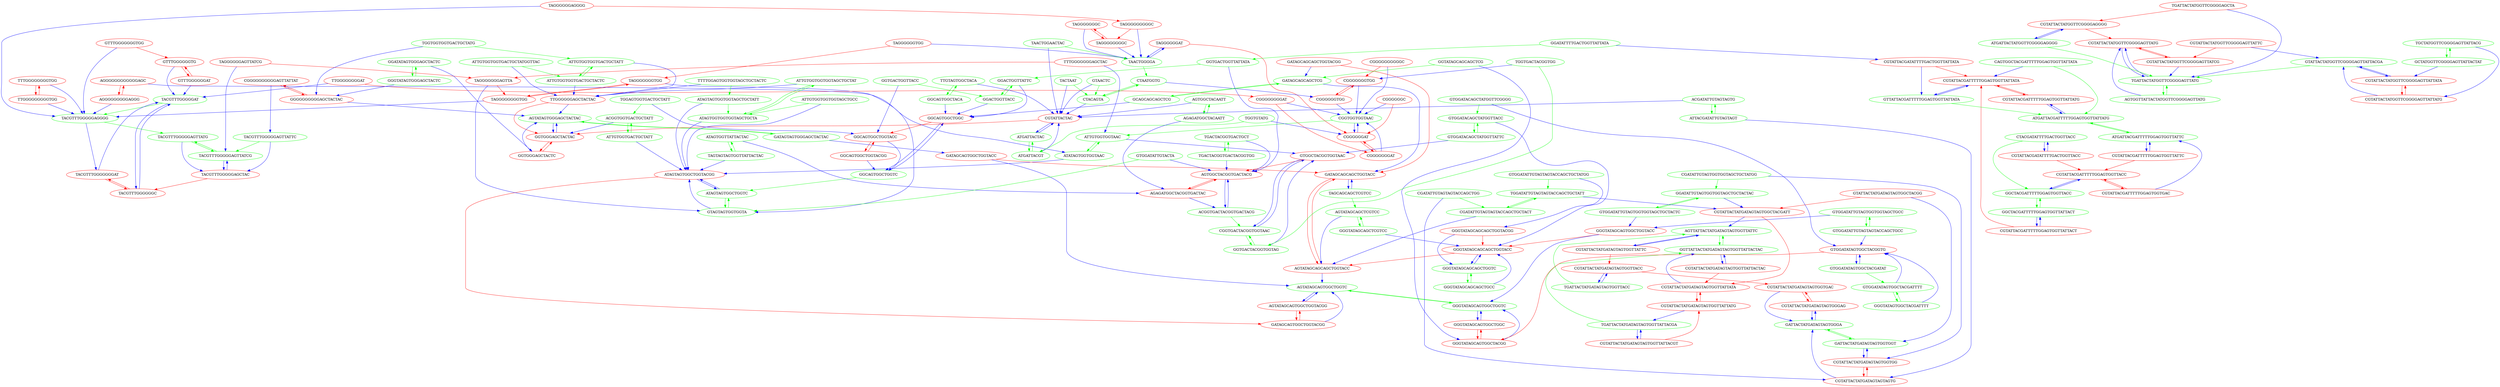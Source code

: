 strict digraph  {
	node [label="\N"];
	GTTTGGGGGGGTGG	 [color=red];
	GTTTGGGGGGTG	 [color=red];
	GTTTGGGGGGGTGG -> GTTTGGGGGGTG	 [color=red,
		len=2];
	TACGTTTGGGGGAGGGG	 [color=green];
	GTTTGGGGGGGTGG -> TACGTTTGGGGGAGGGG	 [color=blue,
		len=5];
	TACGTTTGGGGGAT	 [color=green];
	GTTTGGGGGGTG -> TACGTTTGGGGGAT	 [color=blue,
		len=5];
	GTTTGGGGGGAT	 [color=red];
	GTTTGGGGGGTG -> GTTTGGGGGGAT	 [color=red,
		len=2];
	TACGTTTGGGGGGGAT	 [color=red];
	TACGTTTGGGGGAGGGG -> TACGTTTGGGGGGGAT	 [color=blue,
		len=3];
	TACGTTTGGGGGAGTTATG	 [color=green];
	TACGTTTGGGGGAGGGG -> TACGTTTGGGGGAGTTATG	 [color=green,
		len=4];
	GGGTATAGCAGTGGCTGGTACC	 [color=red];
	GGGTATAGCAGCAGCTGGTACC	 [color=red];
	GGGTATAGCAGTGGCTGGTACC -> GGGTATAGCAGCAGCTGGTACC	 [color=red,
		len=2];
	GGGTATAGCAGTGGCTGGTC	 [color=green];
	GGGTATAGCAGTGGCTGGTACC -> GGGTATAGCAGTGGCTGGTC	 [color=blue,
		len=2];
	GGGTATAGCAGCAGCTGGTC	 [color=green];
	GGGTATAGCAGCAGCTGGTACC -> GGGTATAGCAGCAGCTGGTC	 [color=blue,
		len=2];
	AGTATAGCAGCAGCTGGTACC	 [color=red];
	GGGTATAGCAGCAGCTGGTACC -> AGTATAGCAGCAGCTGGTACC	 [color=red,
		len=2];
	AGTATAGCAGTGGCTGGTC	 [color=green];
	GGGTATAGCAGTGGCTGGTC -> AGTATAGCAGTGGCTGGTC	 [color=green,
		len=2];
	GGGTATAGCAGTGGCTGGC	 [color=red];
	GGGTATAGCAGTGGCTGGTC -> GGGTATAGCAGTGGCTGGC	 [color=blue,
		len=1];
	AGTATAGCAGTGGCTGGTACGG	 [color=red];
	GATAGCAGTGGCTGGTACGG	 [color=red];
	AGTATAGCAGTGGCTGGTACGG -> GATAGCAGTGGCTGGTACGG	 [color=red,
		len=2];
	AGTATAGCAGTGGCTGGTACGG -> AGTATAGCAGTGGCTGGTC	 [color=blue,
		len=3];
	GATAGCAGTGGCTGGTACGG -> AGTATAGCAGTGGCTGGTACGG	 [color=red,
		len=2];
	GATAGCAGTGGCTGGTACGG -> AGTATAGCAGTGGCTGGTC	 [color=blue,
		len=5];
	AGTATAGCAGTGGCTGGTC -> GGGTATAGCAGTGGCTGGTC	 [color=green,
		len=2];
	AGTATAGCAGTGGCTGGTC -> AGTATAGCAGTGGCTGGTACGG	 [color=blue,
		len=3];
	AGTGGCTACGGTGACTACG	 [color=red];
	AGAGATGGCTACGGTGACTAC	 [color=red];
	AGTGGCTACGGTGACTACG -> AGAGATGGCTACGGTGACTAC	 [color=red,
		len=4];
	ACGGTGACTACGGTGACTACG	 [color=green];
	AGTGGCTACGGTGACTACG -> ACGGTGACTACGGTGACTACG	 [color=blue,
		len=3];
	AGAGATGGCTACGGTGACTAC -> AGTGGCTACGGTGACTACG	 [color=red,
		len=4];
	AGAGATGGCTACGGTGACTAC -> ACGGTGACTACGGTGACTACG	 [color=blue,
		len=5];
	ACGGTGACTACGGTGACTACG -> AGTGGCTACGGTGACTACG	 [color=blue,
		len=3];
	CGGTGACTACGGTGGTAAC	 [color=green];
	ACGGTGACTACGGTGACTACG -> CGGTGACTACGGTGGTAAC	 [color=green,
		len=5];
	TGATTACTATGGTTCGGGGAGCTA	 [color=red];
	CGTATTACTATGGTTCGGGGAGGGG	 [color=red];
	TGATTACTATGGTTCGGGGAGCTA -> CGTATTACTATGGTTCGGGGAGGGG	 [color=red,
		len=5];
	TGATTACTATGGTTCGGGGAGTTATG	 [color=green];
	TGATTACTATGGTTCGGGGAGCTA -> TGATTACTATGGTTCGGGGAGTTATG	 [color=blue,
		len=3];
	CGTATTACTATGGTTCGGGGAGTTATG	 [color=red];
	CGTATTACTATGGTTCGGGGAGGGG -> CGTATTACTATGGTTCGGGGAGTTATG	 [color=red,
		len=4];
	ATGATTACTATGGTTCGGGGAGGGG	 [color=green];
	CGTATTACTATGGTTCGGGGAGGGG -> ATGATTACTATGGTTCGGGGAGGGG	 [color=blue,
		len=3];
	TGATTACTATGGTTCGGGGAGTTATG -> CGTATTACTATGGTTCGGGGAGTTATG	 [color=blue,
		len=2];
	AGTGGTTATTACTATGGTTCGGGGAGTTATG	 [color=green];
	TGATTACTATGGTTCGGGGAGTTATG -> AGTGGTTATTACTATGGTTCGGGGAGTTATG	 [color=green,
		len=5];
	CGTATTACTATGGTTCGGGGAGTTATCG	 [color=red];
	CGTATTACTATGGTTCGGGGAGTTATCG -> TGATTACTATGGTTCGGGGAGTTATG	 [color=blue,
		len=3];
	CGTATTACTATGGTTCGGGGAGTTATCG -> CGTATTACTATGGTTCGGGGAGTTATG	 [color=red,
		len=1];
	CGTATTACTATGGTTCGGGGAGTTATG -> TGATTACTATGGTTCGGGGAGTTATG	 [color=blue,
		len=2];
	CGTATTACTATGGTTCGGGGAGTTATG -> CGTATTACTATGGTTCGGGGAGTTATCG	 [color=red,
		len=1];
	CGTATTACGATATTTTGACTGGTTACC	 [color=red];
	CGTATTACGATTTTTGGAGTGGTTACC	 [color=red];
	CGTATTACGATATTTTGACTGGTTACC -> CGTATTACGATTTTTGGAGTGGTTACC	 [color=red,
		len=3];
	CTACGATATTTTGACTGGTTACC	 [color=green];
	CGTATTACGATATTTTGACTGGTTACC -> CTACGATATTTTGACTGGTTACC	 [color=blue,
		len=4];
	CGTATTACGATTTTTGGAGTGGTGAC	 [color=red];
	CGTATTACGATTTTTGGAGTGGTTACC -> CGTATTACGATTTTTGGAGTGGTGAC	 [color=red,
		len=2];
	GGCTACGATTTTTGGAGTGGTTACC	 [color=green];
	CGTATTACGATTTTTGGAGTGGTTACC -> GGCTACGATTTTTGGAGTGGTTACC	 [color=blue,
		len=4];
	CTACGATATTTTGACTGGTTACC -> CGTATTACGATATTTTGACTGGTTACC	 [color=blue,
		len=4];
	CTACGATATTTTGACTGGTTACC -> GGCTACGATTTTTGGAGTGGTTACC	 [color=green,
		len=5];
	GGCAGTGGCTGGTACGG	 [color=red];
	GGCAGTGGCTGGTACC	 [color=red];
	GGCAGTGGCTGGTACGG -> GGCAGTGGCTGGTACC	 [color=red,
		len=2];
	GGCAGTGGCTGGTC	 [color=green];
	GGCAGTGGCTGGTACGG -> GGCAGTGGCTGGTC	 [color=blue,
		len=3];
	GGCAGTGGCTGGTACC -> GGCAGTGGCTGGTACGG	 [color=red,
		len=2];
	GGCAGTGGCTGGTACC -> GGCAGTGGCTGGTC	 [color=blue,
		len=2];
	GGCAGTGGCTGGC	 [color=red];
	GGCAGTGGCTGGTC -> GGCAGTGGCTGGC	 [color=blue,
		len=1];
	ATAGTAGTGGCTGGTC	 [color=green];
	GGCAGTGGCTGGTC -> ATAGTAGTGGCTGGTC	 [color=green,
		len=4];
	GGTGGGAGCTACTAC	 [color=red];
	GGTGGGAGCTACTC	 [color=red];
	GGTGGGAGCTACTAC -> GGTGGGAGCTACTC	 [color=red,
		len=1];
	AGTATAGTGGGAGCTACTAC	 [color=green];
	GGTGGGAGCTACTAC -> AGTATAGTGGGAGCTACTAC	 [color=blue,
		len=5];
	GGTGGGAGCTACTC -> GGTGGGAGCTACTAC	 [color=red,
		len=1];
	GGTGGGAGCTACTC -> AGTATAGTGGGAGCTACTAC	 [color=blue,
		len=6];
	AGTATAGTGGGAGCTACTAC -> GGTGGGAGCTACTAC	 [color=blue,
		len=5];
	GATAGTAGTGGGAGCTACTAC	 [color=green];
	AGTATAGTGGGAGCTACTAC -> GATAGTAGTGGGAGCTACTAC	 [color=green,
		len=3];
	GGGTATAGCAGTGGCTACGG	 [color=red];
	GGGTATAGCAGTGGCTACGG -> GGGTATAGCAGTGGCTGGTC	 [color=blue,
		len=4];
	GGGTATAGCAGTGGCTACGG -> GGGTATAGCAGTGGCTGGC	 [color=red,
		len=3];
	GGGTATAGCAGTGGCTGGC -> GGGTATAGCAGTGGCTGGTC	 [color=blue,
		len=1];
	GGGTATAGCAGTGGCTGGC -> GGGTATAGCAGTGGCTACGG	 [color=red,
		len=3];
	GGCAGTGGCTGGC -> GGCAGTGGCTGGTACC	 [color=red,
		len=3];
	GGCAGTGGCTGGC -> GGCAGTGGCTGGTC	 [color=blue,
		len=1];
	CGGGGGGGGGGC	 [color=red];
	CGGGGGGGTGG	 [color=red];
	CGGGGGGGGGGC -> CGGGGGGGTGG	 [color=red,
		len=2];
	CGGTGGTGGTAAC	 [color=green];
	CGGGGGGGGGGC -> CGGTGGTGGTAAC	 [color=blue,
		len=5];
	CGGGGGGGTGG -> CGGTGGTGGTAAC	 [color=blue,
		len=5];
	CGGGGGGTGG	 [color=red];
	CGGGGGGGTGG -> CGGGGGGTGG	 [color=red,
		len=1];
	CGGGGGGAT	 [color=red];
	CGGTGGTGGTAAC -> CGGGGGGAT	 [color=blue,
		len=5];
	ATTGTGGTGGTAAC	 [color=green];
	CGGTGGTGGTAAC -> ATTGTGGTGGTAAC	 [color=green,
		len=3];
	CGGGGGGAT -> CGGTGGTGGTAAC	 [color=blue,
		len=5];
	CGGGGGGGAT	 [color=red];
	CGGGGGGAT -> CGGGGGGGAT	 [color=red,
		len=1];
	CGGGGGGGAT -> CGGTGGTGGTAAC	 [color=blue,
		len=5];
	CGGGGGGGAT -> CGGGGGGAT	 [color=red,
		len=1];
	GGGTATAGCAGCAGCTGGTACGG	 [color=red];
	GGGTATAGCAGCAGCTGGTACGG -> GGGTATAGCAGCAGCTGGTACC	 [color=red,
		len=2];
	GGGTATAGCAGCAGCTGGTACGG -> GGGTATAGCAGCAGCTGGTC	 [color=blue,
		len=3];
	GGGTATAGCAGCAGCTGGTC -> GGGTATAGCAGCAGCTGGTACC	 [color=blue,
		len=2];
	GGGTATAGCAGCAGCTGCC	 [color=green];
	GGGTATAGCAGCAGCTGGTC -> GGGTATAGCAGCAGCTGCC	 [color=green,
		len=2];
	CGTATTACTATGATAGTAGTGGTTATTC	 [color=red];
	CGTATTACTATGATAGTAGTGGTTACC	 [color=red];
	CGTATTACTATGATAGTAGTGGTTATTC -> CGTATTACTATGATAGTAGTGGTTACC	 [color=red,
		len=2];
	AGTTATTACTATGATAGTAGTGGTTATTC	 [color=green];
	CGTATTACTATGATAGTAGTGGTTATTC -> AGTTATTACTATGATAGTAGTGGTTATTC	 [color=blue,
		len=2];
	CGTATTACTATGATAGTAGTGGTGAC	 [color=red];
	CGTATTACTATGATAGTAGTGGTTACC -> CGTATTACTATGATAGTAGTGGTGAC	 [color=red,
		len=2];
	TGATTACTATGATAGTAGTGGTTACC	 [color=green];
	CGTATTACTATGATAGTAGTGGTTACC -> TGATTACTATGATAGTAGTGGTTACC	 [color=blue,
		len=2];
	AGTTATTACTATGATAGTAGTGGTTATTC -> CGTATTACTATGATAGTAGTGGTTATTC	 [color=blue,
		len=2];
	GGTTATTACTATGATAGTAGTGGTTATTACTAC	 [color=green];
	AGTTATTACTATGATAGTAGTGGTTATTC -> GGTTATTACTATGATAGTAGTGGTTATTACTAC	 [color=green,
		len=5];
	CGTATTACTATGATAGTAGTGGTTATTATA	 [color=red];
	CGTATTACTATGATAGTAGTGGTTATTATG	 [color=red];
	CGTATTACTATGATAGTAGTGGTTATTATA -> CGTATTACTATGATAGTAGTGGTTATTATG	 [color=red,
		len=1];
	CGTATTACTATGATAGTAGTGGTTATTATA -> GGTTATTACTATGATAGTAGTGGTTATTACTAC	 [color=blue,
		len=4];
	CGTATTACTATGATAGTAGTGGTTATTATG -> CGTATTACTATGATAGTAGTGGTTATTATA	 [color=red,
		len=1];
	TGATTACTATGATAGTAGTGGTTATTACGA	 [color=green];
	CGTATTACTATGATAGTAGTGGTTATTATG -> TGATTACTATGATAGTAGTGGTTATTACGA	 [color=blue,
		len=4];
	GGTTATTACTATGATAGTAGTGGTTATTACTAC -> AGTTATTACTATGATAGTAGTGGTTATTC	 [color=green,
		len=5];
	CGTATTACTATGATAGTAGTGGTTATTACTAC	 [color=red];
	GGTTATTACTATGATAGTAGTGGTTATTACTAC -> CGTATTACTATGATAGTAGTGGTTATTACTAC	 [color=blue,
		len=2];
	CGGGGGGGGGGAGTTATTAT	 [color=red];
	GGGGGGGGGGAGCTACTAC	 [color=red];
	CGGGGGGGGGGAGTTATTAT -> GGGGGGGGGGAGCTACTAC	 [color=red,
		len=4];
	TACGTTTGGGGGAGTTATTC	 [color=green];
	CGGGGGGGGGGAGTTATTAT -> TACGTTTGGGGGAGTTATTC	 [color=blue,
		len=8];
	GGGGGGGGGGAGCTACTAC -> AGTATAGTGGGAGCTACTAC	 [color=blue,
		len=6];
	GGGGGGGGGGAGCTACTAC -> CGGGGGGGGGGAGTTATTAT	 [color=red,
		len=4];
	TACGTTTGGGGGAGTTATCG	 [color=green];
	TACGTTTGGGGGAGTTATTC -> TACGTTTGGGGGAGTTATCG	 [color=green,
		len=2];
	TACGTTTGGGGGAGCTAC	 [color=red];
	TACGTTTGGGGGAGTTATTC -> TACGTTTGGGGGAGCTAC	 [color=blue,
		len=3];
	TAGGGGGGGTGG	 [color=red];
	TAGGGGGGGGTGG	 [color=red];
	TAGGGGGGGTGG -> TAGGGGGGGGTGG	 [color=red,
		len=1];
	GTAGTAGTGGTGGTA	 [color=green];
	TAGGGGGGGTGG -> GTAGTAGTGGTGGTA	 [color=blue,
		len=6];
	TAGGGGGGGGTGG -> TACGTTTGGGGGAGGGG	 [color=blue,
		len=6];
	TAGGGGGGGGTGG -> TAGGGGGGGTGG	 [color=red,
		len=1];
	ATAGTAGTGGCTGGTACGG	 [color=red];
	GTAGTAGTGGTGGTA -> ATAGTAGTGGCTGGTACGG	 [color=blue,
		len=5];
	GTAGTAGTGGTGGTA -> ATAGTAGTGGCTGGTC	 [color=green,
		len=3];
	CGGGGGGC	 [color=red];
	CGGGGGGC -> CGGTGGTGGTAAC	 [color=blue,
		len=5];
	CGGGGGGC -> CGGGGGGAT	 [color=red,
		len=2];
	CGTATTACGATTTTTGGAGTGGTGAC -> CGTATTACGATTTTTGGAGTGGTTACC	 [color=red,
		len=2];
	ATGATTACGATTTTTGGAGTGGTTATTC	 [color=green];
	CGTATTACGATTTTTGGAGTGGTGAC -> ATGATTACGATTTTTGGAGTGGTTATTC	 [color=blue,
		len=6];
	ATGATTACGATTTTTGGAGTGGTTATTATG	 [color=green];
	ATGATTACGATTTTTGGAGTGGTTATTC -> ATGATTACGATTTTTGGAGTGGTTATTATG	 [color=green,
		len=3];
	CGTATTACGATTTTTGGAGTGGTTATTC	 [color=red];
	ATGATTACGATTTTTGGAGTGGTTATTC -> CGTATTACGATTTTTGGAGTGGTTATTC	 [color=blue,
		len=3];
	TTGGGGGGGGAT	 [color=red];
	CGGGGGGGGAT	 [color=red];
	TTGGGGGGGGAT -> CGGGGGGGGAT	 [color=red,
		len=2];
	TTGGGGGGGGAT -> TACGTTTGGGGGAT	 [color=blue,
		len=5];
	CGGGGGGGGAT -> CGGTGGTGGTAAC	 [color=blue,
		len=5];
	CGGGGGGGGAT -> CGGGGGGGAT	 [color=red,
		len=1];
	TACGTTTGGGGGAT -> TACGTTTGGGGGAGGGG	 [color=green,
		len=4];
	TACGTTTGGGGGGC	 [color=red];
	TACGTTTGGGGGAT -> TACGTTTGGGGGGC	 [color=blue,
		len=2];
	TAGGGGGGAT	 [color=red];
	TAGGGGGGAT -> CGGGGGGAT	 [color=red,
		len=2];
	TAACTGGGGA	 [color=green];
	TAGGGGGGAT -> TAACTGGGGA	 [color=blue,
		len=4];
	TAACTGGGGA -> TAGGGGGGAT	 [color=blue,
		len=4];
	CTAATGGTG	 [color=green];
	TAACTGGGGA -> CTAATGGTG	 [color=green,
		len=4];
	GTGGATATAGTGGCTACGGTG	 [color=red];
	GTGGATATAGTGGCTACGGTG -> GGGTATAGCAGTGGCTACGG	 [color=red,
		len=6];
	GTGGATATAGTGGCTACGATAT	 [color=green];
	GTGGATATAGTGGCTACGGTG -> GTGGATATAGTGGCTACGATAT	 [color=blue,
		len=3];
	GTGGATATAGTGGCTACGATAT -> GTGGATATAGTGGCTACGGTG	 [color=blue,
		len=3];
	GTGGATATAGTGGCTACGATTTT	 [color=green];
	GTGGATATAGTGGCTACGATAT -> GTGGATATAGTGGCTACGATTTT	 [color=green,
		len=2];
	CGTATTACTATGGTTCGGGGAGTTATTATG	 [color=red];
	CGTATTACTATGGTTCGGGGAGTTATTATA	 [color=red];
	CGTATTACTATGGTTCGGGGAGTTATTATG -> CGTATTACTATGGTTCGGGGAGTTATTATA	 [color=red,
		len=1];
	GTATTACTATGGTTCGGGGAGTTATTACGA	 [color=green];
	CGTATTACTATGGTTCGGGGAGTTATTATG -> GTATTACTATGGTTCGGGGAGTTATTACGA	 [color=blue,
		len=3];
	CGTATTACTATGGTTCGGGGAGTTATTATA -> CGTATTACTATGGTTCGGGGAGTTATTATG	 [color=red,
		len=1];
	CGTATTACTATGGTTCGGGGAGTTATTATA -> GTATTACTATGGTTCGGGGAGTTATTACGA	 [color=blue,
		len=3];
	GTATTACTATGGTTCGGGGAGTTATTACGA -> TGATTACTATGGTTCGGGGAGTTATG	 [color=green,
		len=6];
	GTATTACTATGGTTCGGGGAGTTATTACGA -> CGTATTACTATGGTTCGGGGAGTTATTATA	 [color=blue,
		len=3];
	CGTATTACGATTTTTGGAGTGGTTATTACT	 [color=red];
	CGTATTACGATTTTTGGAGTGGTTATTATA	 [color=red];
	CGTATTACGATTTTTGGAGTGGTTATTACT -> CGTATTACGATTTTTGGAGTGGTTATTATA	 [color=red,
		len=2];
	GGCTACGATTTTTGGAGTGGTTATTACT	 [color=green];
	CGTATTACGATTTTTGGAGTGGTTATTACT -> GGCTACGATTTTTGGAGTGGTTATTACT	 [color=blue,
		len=4];
	CGTATTACGATTTTTGGAGTGGTTATTATG	 [color=red];
	CGTATTACGATTTTTGGAGTGGTTATTATA -> CGTATTACGATTTTTGGAGTGGTTATTATG	 [color=red,
		len=1];
	GTTATTACGATTTTTGGAGTGGTTATTATA	 [color=green];
	CGTATTACGATTTTTGGAGTGGTTATTATA -> GTTATTACGATTTTTGGAGTGGTTATTATA	 [color=blue,
		len=2];
	GGCTACGATTTTTGGAGTGGTTATTACT -> CGTATTACGATTTTTGGAGTGGTTATTACT	 [color=blue,
		len=4];
	GGCTACGATTTTTGGAGTGGTTATTACT -> GGCTACGATTTTTGGAGTGGTTACC	 [color=green,
		len=4];
	AGTATAGCAGCAGCTGGTACC -> AGTATAGCAGTGGCTGGTC	 [color=blue,
		len=4];
	GATAGCAGCAGCTGGTACC	 [color=red];
	AGTATAGCAGCAGCTGGTACC -> GATAGCAGCAGCTGGTACC	 [color=red,
		len=2];
	TAGGGGGGTGG	 [color=red];
	TAGGGGGGTGG -> TAGGGGGGGTGG	 [color=red,
		len=1];
	TAGGGGGGTGG -> TAACTGGGGA	 [color=blue,
		len=5];
	TTTGGGGGGGAGCTAC	 [color=red];
	TAGGGGGGGAGTTA	 [color=red];
	TTTGGGGGGGAGCTAC -> TAGGGGGGGAGTTA	 [color=red,
		len=4];
	TTTGGGGGGGAGCTAC -> ATTGTGGTGGTAAC	 [color=blue,
		len=7];
	TAGGGGGGGAGTTA -> TAGGGGGGGGTGG	 [color=red,
		len=3];
	TAGGGGGGGAGTTA -> GTAGTAGTGGTGGTA	 [color=blue,
		len=6];
	GTGGCTACGGTGGTAAC	 [color=red];
	ATTGTGGTGGTAAC -> GTGGCTACGGTGGTAAC	 [color=blue,
		len=5];
	ATATAGTGGTGGTAAC	 [color=green];
	ATTGTGGTGGTAAC -> ATATAGTGGTGGTAAC	 [color=green,
		len=2];
	TAGGGGGGGC	 [color=red];
	TAGGGGGGGC -> TAACTGGGGA	 [color=blue,
		len=4];
	TAGGGGGGGGC	 [color=red];
	TAGGGGGGGC -> TAGGGGGGGGC	 [color=red,
		len=1];
	TAGGGGGGGGC -> TAACTGGGGA	 [color=blue,
		len=5];
	TAGGGGGGGGC -> TAGGGGGGGC	 [color=red,
		len=1];
	CGTATTACTATGATAGTAGTGGGAG	 [color=red];
	CGTATTACTATGATAGTAGTGGTGAC -> CGTATTACTATGATAGTAGTGGGAG	 [color=red,
		len=2];
	GATTACTATGATAGTAGTGGGA	 [color=green];
	CGTATTACTATGATAGTAGTGGTGAC -> GATTACTATGATAGTAGTGGGA	 [color=blue,
		len=4];
	CGTATTACTATGATAGTAGTGGGAG -> CGTATTACTATGATAGTAGTGGTGAC	 [color=red,
		len=2];
	CGTATTACTATGATAGTAGTGGGAG -> GATTACTATGATAGTAGTGGGA	 [color=blue,
		len=3];
	GATTACTATGATAGTAGTGGGA -> CGTATTACTATGATAGTAGTGGGAG	 [color=blue,
		len=3];
	GATTACTATGATAGTAGTGGTGGT	 [color=green];
	GATTACTATGATAGTAGTGGGA -> GATTACTATGATAGTAGTGGTGGT	 [color=green,
		len=3];
	GATAGCAGCAGCTGGTACGG	 [color=red];
	GATAGCAGCAGCTGGTACGG -> GATAGCAGCAGCTGGTACC	 [color=red,
		len=2];
	GATAGCAGCAGCTCG	 [color=green];
	GATAGCAGCAGCTGGTACGG -> GATAGCAGCAGCTCG	 [color=blue,
		len=5];
	GATAGCAGCAGCTGGTACC -> AGTATAGCAGCAGCTGGTACC	 [color=red,
		len=2];
	TAGCAGCAGCTCGTCC	 [color=green];
	GATAGCAGCAGCTGGTACC -> TAGCAGCAGCTCGTCC	 [color=blue,
		len=4];
	GATAGCAGCAGCTCG -> GATAGCAGCAGCTGGTACC	 [color=blue,
		len=5];
	GCAGCAGCAGCTCG	 [color=green];
	GATAGCAGCAGCTCG -> GCAGCAGCAGCTCG	 [color=green,
		len=2];
	CGTATTACGATTTTTGGAGTGGTTATTATG -> CGTATTACGATTTTTGGAGTGGTTATTATA	 [color=red,
		len=1];
	CGTATTACGATTTTTGGAGTGGTTATTATG -> ATGATTACGATTTTTGGAGTGGTTATTATG	 [color=blue,
		len=3];
	GTTATTACGATTTTTGGAGTGGTTATTATA -> CGTATTACGATTTTTGGAGTGGTTATTATA	 [color=blue,
		len=2];
	GTTATTACGATTTTTGGAGTGGTTATTATA -> ATGATTACGATTTTTGGAGTGGTTATTATG	 [color=green,
		len=3];
	GTATTACTATGATAGTAGTGGCTACGG	 [color=red];
	CGTATTACTATGATAGTAGTGGCTACGATT	 [color=red];
	GTATTACTATGATAGTAGTGGCTACGG -> CGTATTACTATGATAGTAGTGGCTACGATT	 [color=red,
		len=4];
	GTATTACTATGATAGTAGTGGCTACGG -> GATTACTATGATAGTAGTGGTGGT	 [color=blue,
		len=5];
	CGTATTACTATGATAGTAGTGGCTACGATT -> AGTTATTACTATGATAGTAGTGGTTATTC	 [color=blue,
		len=7];
	CGTATTACTATGATAGTAGTGGCTACGATT -> CGTATTACTATGATAGTAGTGGTTATTATA	 [color=red,
		len=4];
	GATTACTATGATAGTAGTGGTGGT -> GATTACTATGATAGTAGTGGGA	 [color=green,
		len=3];
	CGTATTACTATGATAGTAGTGGTGG	 [color=red];
	GATTACTATGATAGTAGTGGTGGT -> CGTATTACTATGATAGTAGTGGTGG	 [color=blue,
		len=3];
	CGTATTACTATGATAGTAGTGGTTATTACTAC -> CGTATTACTATGATAGTAGTGGTTATTATA	 [color=red,
		len=2];
	CGTATTACTATGATAGTAGTGGTTATTACTAC -> GGTTATTACTATGATAGTAGTGGTTATTACTAC	 [color=blue,
		len=2];
	CGTATTACTATGGTTCGGGGAGTTATTC	 [color=red];
	CGTATTACTATGGTTCGGGGAGTTATTC -> CGTATTACTATGGTTCGGGGAGTTATCG	 [color=red,
		len=2];
	CGTATTACTATGGTTCGGGGAGTTATTC -> GTATTACTATGGTTCGGGGAGTTATTACGA	 [color=blue,
		len=4];
	CGTATTACGATATTTTGACTGGTTATTATA	 [color=red];
	CGTATTACGATATTTTGACTGGTTATTATA -> CGTATTACGATTTTTGGAGTGGTTATTATA	 [color=red,
		len=3];
	CGTATTACGATATTTTGACTGGTTATTATA -> GTTATTACGATTTTTGGAGTGGTTATTATA	 [color=blue,
		len=5];
	TAGGGGGGAGTTATCG	 [color=red];
	TAGGGGGGAGTTATCG -> TAGGGGGGGAGTTA	 [color=red,
		len=4];
	TAGGGGGGAGTTATCG -> TACGTTTGGGGGAGTTATCG	 [color=blue,
		len=4];
	TACGTTTGGGGGAGTTATCG -> TACGTTTGGGGGAGCTAC	 [color=blue,
		len=3];
	TACGTTTGGGGGAGTTATCG -> TACGTTTGGGGGAGTTATG	 [color=green,
		len=1];
	CGGGGGGTGG -> CGGGGGGGTGG	 [color=red,
		len=1];
	CGGGGGGTGG -> CGGTGGTGGTAAC	 [color=blue,
		len=5];
	GATAGCAGTGGCTGGTACC	 [color=red];
	GATAGCAGTGGCTGGTACC -> AGTATAGCAGTGGCTGGTC	 [color=blue,
		len=4];
	GATAGCAGTGGCTGGTACC -> GATAGCAGCAGCTGGTACC	 [color=red,
		len=2];
	TACGTTTGGGGGAGCTAC -> TACGTTTGGGGGAGTTATCG	 [color=blue,
		len=3];
	TACGTTTGGGGGAGCTAC -> TACGTTTGGGGGGC	 [color=red,
		len=4];
	TACGTTTGGGGGGC -> TACGTTTGGGGGAT	 [color=blue,
		len=2];
	TACGTTTGGGGGGC -> TACGTTTGGGGGGGAT	 [color=red,
		len=3];
	TTTGGGGGGGGTGG	 [color=red];
	TTTGGGGGGGGTGG -> TACGTTTGGGGGAGGGG	 [color=blue,
		len=6];
	TTGGGGGGGGGTGG	 [color=red];
	TTTGGGGGGGGTGG -> TTGGGGGGGGGTGG	 [color=red,
		len=1];
	TTGGGGGGGGGTGG -> TACGTTTGGGGGAGGGG	 [color=blue,
		len=7];
	TTGGGGGGGGGTGG -> TTTGGGGGGGGTGG	 [color=red,
		len=1];
	GTGGCTACGGTGGTAAC -> AGTGGCTACGGTGACTACG	 [color=red,
		len=5];
	GTGGCTACGGTGGTAAC -> CGGTGACTACGGTGGTAAC	 [color=blue,
		len=3];
	CGGTGACTACGGTGGTAAC -> GTGGCTACGGTGGTAAC	 [color=blue,
		len=3];
	GGTGACTACGGTGGTAG	 [color=green];
	CGGTGACTACGGTGGTAAC -> GGTGACTACGGTGGTAG	 [color=green,
		len=3];
	TTGGGGGGAGCTACTAC	 [color=red];
	TTGGGGGGAGCTACTAC -> GGTGGGAGCTACTAC	 [color=red,
		len=3];
	TTGGGGGGAGCTACTAC -> AGTATAGTGGGAGCTACTAC	 [color=blue,
		len=5];
	CGTATTACTATGATAGTAGTGGTTATTACGT	 [color=red];
	CGTATTACTATGATAGTAGTGGTTATTACGT -> CGTATTACTATGATAGTAGTGGTTATTATG	 [color=red,
		len=2];
	CGTATTACTATGATAGTAGTGGTTATTACGT -> TGATTACTATGATAGTAGTGGTTATTACGA	 [color=blue,
		len=3];
	TGATTACTATGATAGTAGTGGTTATTACGA -> GGTTATTACTATGATAGTAGTGGTTATTACTAC	 [color=green,
		len=5];
	TGATTACTATGATAGTAGTGGTTATTACGA -> CGTATTACTATGATAGTAGTGGTTATTACGT	 [color=blue,
		len=3];
	ATGATTACGATTTTTGGAGTGGTTATTATG -> ATGATTACGATTTTTGGAGTGGTTATTC	 [color=green,
		len=3];
	ATGATTACGATTTTTGGAGTGGTTATTATG -> CGTATTACGATTTTTGGAGTGGTTATTATG	 [color=blue,
		len=3];
	TAGCAGCAGCTCGTCC -> GATAGCAGCAGCTGGTACC	 [color=blue,
		len=4];
	AGTATAGCAGCTCGTCC	 [color=green];
	TAGCAGCAGCTCGTCC -> AGTATAGCAGCTCGTCC	 [color=green,
		len=4];
	TACGTTTGGGGGGGAT -> TACGTTTGGGGGAT	 [color=blue,
		len=2];
	TACGTTTGGGGGGGAT -> TACGTTTGGGGGGC	 [color=red,
		len=3];
	GTTTGGGGGGAT -> GTTTGGGGGGTG	 [color=red,
		len=2];
	GTTTGGGGGGAT -> TACGTTTGGGGGAT	 [color=blue,
		len=4];
	CGTATTACTATGATAGTAGTGGTGG -> GATTACTATGATAGTAGTGGTGGT	 [color=blue,
		len=3];
	CGTATTACTATGATAGTAGTAGTG	 [color=red];
	CGTATTACTATGATAGTAGTGGTGG -> CGTATTACTATGATAGTAGTAGTG	 [color=red,
		len=2];
	CGTATTACTATGATAGTAGTAGTG -> GATTACTATGATAGTAGTGGGA	 [color=blue,
		len=5];
	CGTATTACTATGATAGTAGTAGTG -> CGTATTACTATGATAGTAGTGGTGG	 [color=red,
		len=2];
	CGTATTACGATTTTTGGAGTGGTTATTC -> CGTATTACGATTTTTGGAGTGGTTACC	 [color=red,
		len=2];
	CGTATTACGATTTTTGGAGTGGTTATTC -> ATGATTACGATTTTTGGAGTGGTTATTC	 [color=blue,
		len=3];
	ATAGTAGTGGCTGGTACGG -> GATAGCAGTGGCTGGTACGG	 [color=red,
		len=2];
	ATAGTAGTGGCTGGTACGG -> ATAGTAGTGGCTGGTC	 [color=blue,
		len=3];
	ATAGTAGTGGCTGGTC -> GTAGTAGTGGTGGTA	 [color=green,
		len=3];
	ATAGTAGTGGCTGGTC -> ATAGTAGTGGCTGGTACGG	 [color=blue,
		len=3];
	GGCTACGATTTTTGGAGTGGTTACC -> CGTATTACGATTTTTGGAGTGGTTACC	 [color=blue,
		len=4];
	GGCTACGATTTTTGGAGTGGTTACC -> GGCTACGATTTTTGGAGTGGTTATTACT	 [color=green,
		len=4];
	TAGGGGGGGGGC	 [color=red];
	TAGGGGGGGGGC -> TAACTGGGGA	 [color=blue,
		len=6];
	TAGGGGGGGGGC -> TAGGGGGGGGC	 [color=red,
		len=1];
	CGTATTACTAC	 [color=red];
	CGTATTACTAC -> GGTGGGAGCTACTAC	 [color=red,
		len=6];
	ATGATTACTAC	 [color=green];
	CGTATTACTAC -> ATGATTACTAC	 [color=blue,
		len=3];
	ATGATTACTAC -> CGTATTACTAC	 [color=blue,
		len=3];
	ATGATTACGT	 [color=green];
	ATGATTACTAC -> ATGATTACGT	 [color=green,
		len=3];
	ATGATTACTATGGTTCGGGGAGGGG -> CGTATTACTATGGTTCGGGGAGGGG	 [color=blue,
		len=3];
	ATGATTACTATGGTTCGGGGAGGGG -> TGATTACTATGGTTCGGGGAGTTATG	 [color=green,
		len=5];
	AGGGGGGGGGGGGAGC	 [color=red];
	AGGGGGGGGGAGGG	 [color=red];
	AGGGGGGGGGGGGAGC -> AGGGGGGGGGAGGG	 [color=red,
		len=3];
	AGGGGGGGGGGGGAGC -> ATATAGTGGTGGTAAC	 [color=blue,
		len=8];
	AGGGGGGGGGAGGG -> TACGTTTGGGGGAGGGG	 [color=blue,
		len=6];
	AGGGGGGGGGAGGG -> AGGGGGGGGGGGGAGC	 [color=red,
		len=3];
	ATATAGTGGTGGTAAC -> ATTGTGGTGGTAAC	 [color=green,
		len=2];
	ATATAGTGGTGGTAAC -> ATAGTAGTGGCTGGTACGG	 [color=blue,
		len=5];
	TAGGGGGGAGGGG	 [color=red];
	TAGGGGGGAGGGG -> TACGTTTGGGGGAGGGG	 [color=blue,
		len=4];
	TAGGGGGGAGGGG -> TAGGGGGGGGGC	 [color=red,
		len=2];
	TGATTACTATGATAGTAGTGGTTACC -> CGTATTACTATGATAGTAGTGGTTACC	 [color=blue,
		len=2];
	TGATTACTATGATAGTAGTGGTTACC -> AGTTATTACTATGATAGTAGTGGTTATTC	 [color=green,
		len=5];
	TGGTGGTGGTGACTGCTATG	 [color=green];
	TGGTGGTGGTGACTGCTATG -> GGGGGGGGGGAGCTACTAC	 [color=blue,
		len=8];
	ATTGTGGTGGTGACTGCTATT	 [color=green];
	TGGTGGTGGTGACTGCTATG -> ATTGTGGTGGTGACTGCTATT	 [color=green,
		len=3];
	ATTGTGGTGGTGACTGCTATT -> TTGGGGGGAGCTACTAC	 [color=blue,
		len=8];
	ATTGTGGTGGTGACTGCTACTC	 [color=green];
	ATTGTGGTGGTGACTGCTATT -> ATTGTGGTGGTGACTGCTACTC	 [color=green,
		len=2];
	GTGGATACAGCTATGGTTCGGGG	 [color=green];
	GTGGATACAGCTATGGTTCGGGG -> GTGGATATAGTGGCTACGGTG	 [color=blue,
		len=7];
	GTGGATACAGCTATGGTTACC	 [color=green];
	GTGGATACAGCTATGGTTCGGGG -> GTGGATACAGCTATGGTTACC	 [color=green,
		len=5];
	GTGGATACAGCTATGGTTACC -> GGGTATAGCAGCAGCTGGTACC	 [color=blue,
		len=7];
	GTGGATACAGCTATGGTTATTC	 [color=green];
	GTGGATACAGCTATGGTTACC -> GTGGATACAGCTATGGTTATTC	 [color=green,
		len=2];
	CGATATTGTAGTGGTGGTAGCTGCTATGG	 [color=green];
	CGATATTGTAGTGGTGGTAGCTGCTATGG -> CGTATTACTATGATAGTAGTGGTGG	 [color=blue,
		len=10];
	GGATATTGTAGTGGTGGTAGCTGCTACTAC	 [color=green];
	CGATATTGTAGTGGTGGTAGCTGCTATGG -> GGATATTGTAGTGGTGGTAGCTGCTACTAC	 [color=green,
		len=4];
	GGATATTGTAGTGGTGGTAGCTGCTACTAC -> CGTATTACTATGATAGTAGTGGCTACGATT	 [color=blue,
		len=12];
	GTGGATATTGTAGTGGTGGTAGCTGCTACTC	 [color=green];
	GGATATTGTAGTGGTGGTAGCTGCTACTAC -> GTGGATATTGTAGTGGTGGTAGCTGCTACTC	 [color=green,
		len=3];
	TACTAAT	 [color=green];
	TACTAAT -> CGTATTACTAC	 [color=blue,
		len=6];
	CTACAGTA	 [color=green];
	TACTAAT -> CTACAGTA	 [color=green,
		len=4];
	CTACAGTA -> CGTATTACTAC	 [color=blue,
		len=5];
	CTACAGTA -> CTAATGGTG	 [color=green,
		len=4];
	GGTGACTGGTTACC	 [color=green];
	GGTGACTGGTTACC -> GGCAGTGGCTGGTACC	 [color=blue,
		len=5];
	GGACTGGTTACC	 [color=green];
	GGTGACTGGTTACC -> GGACTGGTTACC	 [color=green,
		len=2];
	GGACTGGTTACC -> GGCAGTGGCTGGC	 [color=blue,
		len=5];
	GGACTGGTTATTC	 [color=green];
	GGACTGGTTACC -> GGACTGGTTATTC	 [color=green,
		len=2];
	TGACTACGGTGACTGCT	 [color=green];
	TGACTACGGTGACTGCT -> AGTGGCTACGGTGACTACG	 [color=blue,
		len=5];
	TGACTACGGTGACTACGGTGG	 [color=green];
	TGACTACGGTGACTGCT -> TGACTACGGTGACTACGGTGG	 [color=green,
		len=5];
	TGACTACGGTGACTACGGTGG -> AGTGGCTACGGTGACTACG	 [color=blue,
		len=7];
	TGACTACGGTGACTACGGTGG -> TGACTACGGTGACTGCT	 [color=green,
		len=5];
	CTAATGGTG -> CGGGGGGTGG	 [color=blue,
		len=5];
	CTAATGGTG -> CTACAGTA	 [color=green,
		len=4];
	GGGTATAGTGGCTACGATTTT	 [color=green];
	GGGTATAGTGGCTACGATTTT -> GTGGATATAGTGGCTACGGTG	 [color=blue,
		len=6];
	GGGTATAGTGGCTACGATTTT -> GTGGATATAGTGGCTACGATTTT	 [color=green,
		len=2];
	GTGGATATAGTGGCTACGATTTT -> GTGGATATAGTGGCTACGGTG	 [color=blue,
		len=4];
	GTGGATATAGTGGCTACGATTTT -> GGGTATAGTGGCTACGATTTT	 [color=green,
		len=2];
	ATTGTGGTGGTGACTGCTACTC -> TTGGGGGGAGCTACTAC	 [color=blue,
		len=7];
	ATTGTGGTGGTGACTGCTACTC -> ATTGTGGTGGTGACTGCTATT	 [color=green,
		len=2];
	GCTATGGTTCGGGGAGTTATTACTAT	 [color=green];
	GCTATGGTTCGGGGAGTTATTACTAT -> CGTATTACTATGGTTCGGGGAGTTATTATA	 [color=blue,
		len=8];
	TGCTATGGTTCGGGGAGTTATTACG	 [color=green];
	GCTATGGTTCGGGGAGTTATTACTAT -> TGCTATGGTTCGGGGAGTTATTACG	 [color=green,
		len=4];
	TGCTATGGTTCGGGGAGTTATTACG -> CGTATTACTATGGTTCGGGGAGTTATTATG	 [color=blue,
		len=7];
	TGCTATGGTTCGGGGAGTTATTACG -> GCTATGGTTCGGGGAGTTATTACTAT	 [color=green,
		len=4];
	TGGTGTATG	 [color=green];
	TGGTGTATG -> CGGGGGGAT	 [color=blue,
		len=5];
	TGGTGTATG -> ATGATTACGT	 [color=green,
		len=5];
	ATGATTACGT -> CGTATTACTAC	 [color=blue,
		len=6];
	ATGATTACGT -> ATGATTACTAC	 [color=green,
		len=3];
	TACGTTTGGGGGAGTTATG -> TACGTTTGGGGGAGTTATCG	 [color=green,
		len=1];
	TACGTTTGGGGGAGTTATG -> TACGTTTGGGGGAGCTAC	 [color=blue,
		len=3];
	AGTATAGCAGCTCGTCC -> AGTATAGCAGCAGCTGGTACC	 [color=blue,
		len=5];
	GGGTATAGCAGCTCGTCC	 [color=green];
	AGTATAGCAGCTCGTCC -> GGGTATAGCAGCTCGTCC	 [color=green,
		len=2];
	GTGGATATTGTAGTAGTACCAGCTGCTATGG	 [color=green];
	GTGGATATTGTAGTAGTACCAGCTGCTATGG -> GGGTATAGCAGCAGCTGGTACGG	 [color=blue,
		len=11];
	TGGATATTGTAGTAGTACCAGCTGCTATT	 [color=green];
	GTGGATATTGTAGTAGTACCAGCTGCTATGG -> TGGATATTGTAGTAGTACCAGCTGCTATT	 [color=green,
		len=3];
	TGGATATTGTAGTAGTACCAGCTGCTATT -> CGTATTACTATGATAGTAGTGGCTACGATT	 [color=blue,
		len=12];
	CGATATTGTAGTAGTACCAGCTGCTACT	 [color=green];
	TGGATATTGTAGTAGTACCAGCTGCTATT -> CGATATTGTAGTAGTACCAGCTGCTACT	 [color=green,
		len=3];
	AGTGGCTACAATT	 [color=green];
	AGTGGCTACAATT -> CGTATTACTAC	 [color=blue,
		len=7];
	AGAGATGGCTACAATT	 [color=green];
	AGTGGCTACAATT -> AGAGATGGCTACAATT	 [color=green,
		len=3];
	AGAGATGGCTACAATT -> AGAGATGGCTACGGTGACTAC	 [color=blue,
		len=7];
	AGAGATGGCTACAATT -> AGTGGCTACAATT	 [color=green,
		len=3];
	CGATATTGTAGTAGTACCAGCTGCTACT -> AGTATAGCAGCAGCTGGTACC	 [color=blue,
		len=11];
	CGATATTGTAGTAGTACCAGCTGCTACT -> TGGATATTGTAGTAGTACCAGCTGCTATT	 [color=green,
		len=3];
	TTGTAGTGGCTACA	 [color=green];
	TTGTAGTGGCTACA -> CGTATTACTAC	 [color=blue,
		len=6];
	GGCAGTGGCTACA	 [color=green];
	TTGTAGTGGCTACA -> GGCAGTGGCTACA	 [color=green,
		len=3];
	GGCAGTGGCTACA -> GGCAGTGGCTGGC	 [color=blue,
		len=3];
	GGCAGTGGCTACA -> TTGTAGTGGCTACA	 [color=green,
		len=3];
	CGATATTGTAGTAGTACCAGCTGG	 [color=green];
	CGATATTGTAGTAGTACCAGCTGG -> CGTATTACTATGATAGTAGTAGTG	 [color=blue,
		len=9];
	CGATATTGTAGTAGTACCAGCTGG -> CGATATTGTAGTAGTACCAGCTGCTACT	 [color=green,
		len=5];
	ACGATATTGTAGTAGTG	 [color=green];
	ACGATATTGTAGTAGTG -> CGTATTACTAC	 [color=blue,
		len=8];
	ATTACGATATTGTAGTAGT	 [color=green];
	ACGATATTGTAGTAGTG -> ATTACGATATTGTAGTAGT	 [color=green,
		len=4];
	ATTACGATATTGTAGTAGT -> CGTATTACTATGATAGTAGTAGTG	 [color=blue,
		len=7];
	ATTACGATATTGTAGTAGT -> ACGATATTGTAGTAGTG	 [color=green,
		len=4];
	ATTGTGGTGGTGGTAGCTGCTAT	 [color=green];
	ATTGTGGTGGTGGTAGCTGCTAT -> TTGGGGGGAGCTACTAC	 [color=blue,
		len=8];
	ATAGTGGTGGTGGTAGCTGCTA	 [color=green];
	ATTGTGGTGGTGGTAGCTGCTAT -> ATAGTGGTGGTGGTAGCTGCTA	 [color=green,
		len=2];
	ATAGTGGTGGTGGTAGCTGCTA -> ATAGTAGTGGCTGGTACGG	 [color=blue,
		len=7];
	ATAGTGGTGGTGGTAGCTGCTA -> ATTGTGGTGGTGGTAGCTGCTAT	 [color=green,
		len=2];
	GTGGATATTGTAGTGGTGGTAGCTGCTACTC -> GGGTATAGCAGTGGCTGGTACC	 [color=blue,
		len=12];
	GTGGATATTGTAGTGGTGGTAGCTGCTACTC -> GGATATTGTAGTGGTGGTAGCTGCTACTAC	 [color=green,
		len=3];
	TAACTGGAACTAC	 [color=green];
	TAACTGGAACTAC -> TAACTGGGGA	 [color=green,
		len=5];
	TAACTGGAACTAC -> CGTATTACTAC	 [color=blue,
		len=7];
	GGGTATAGCAGCTCGTCC -> GGGTATAGCAGCAGCTGGTACC	 [color=blue,
		len=5];
	GGGTATAGCAGCTCGTCC -> AGTATAGCAGCTCGTCC	 [color=green,
		len=2];
	GGTATAGCAGCAGCTCG	 [color=green];
	GGTATAGCAGCAGCTCG -> GGGTATAGCAGTGGCTACGG	 [color=blue,
		len=5];
	GGTATAGCAGCAGCTCG -> GATAGCAGCAGCTCG	 [color=green,
		len=2];
	GGGTATAGCAGCAGCTGCC -> GGGTATAGCAGCAGCTGGTACC	 [color=blue,
		len=3];
	GGGTATAGCAGCAGCTGCC -> GGGTATAGCAGCAGCTGGTC	 [color=green,
		len=2];
	GGATATTTTGACTGGTTATTATA	 [color=green];
	GGATATTTTGACTGGTTATTATA -> CGTATTACGATATTTTGACTGGTTATTATA	 [color=blue,
		len=7];
	GGTGACTGGTTATTATA	 [color=green];
	GGATATTTTGACTGGTTATTATA -> GGTGACTGGTTATTATA	 [color=green,
		len=6];
	GGTGACTGGTTATTATA -> AGTGGCTACGGTGACTACG	 [color=blue,
		len=8];
	GGTGACTGGTTATTATA -> GGACTGGTTATTC	 [color=green,
		len=5];
	CAGTGGCTACGATTTTTGGAGTGGTTATTATA	 [color=green];
	CAGTGGCTACGATTTTTGGAGTGGTTATTATA -> CGTATTACGATTTTTGGAGTGGTTATTATA	 [color=blue,
		len=4];
	CAGTGGCTACGATTTTTGGAGTGGTTATTATA -> ATGATTACGATTTTTGGAGTGGTTATTATG	 [color=green,
		len=5];
	ATTGTGGTGGTGACTGCTATGGTTAC	 [color=green];
	ATTGTGGTGGTGACTGCTATGGTTAC -> TTGGGGGGAGCTACTAC	 [color=blue,
		len=10];
	ATTGTGGTGGTGACTGCTATGGTTAC -> ATTGTGGTGGTGACTGCTACTC	 [color=green,
		len=5];
	GGATATAGTGGGAGCTACTC	 [color=green];
	GGATATAGTGGGAGCTACTC -> GGTGGGAGCTACTC	 [color=blue,
		len=6];
	GGGTATAGTGGGAGCTACTC	 [color=green];
	GGATATAGTGGGAGCTACTC -> GGGTATAGTGGGAGCTACTC	 [color=green,
		len=1];
	GGGTATAGTGGGAGCTACTC -> GGGGGGGGGGAGCTACTAC	 [color=blue,
		len=6];
	GGGTATAGTGGGAGCTACTC -> GGATATAGTGGGAGCTACTC	 [color=green,
		len=1];
	GTGGATATTGTAGTAGTACCAGCTGCC	 [color=green];
	GTGGATATTGTAGTAGTACCAGCTGCC -> GTGGATATAGTGGCTACGGTG	 [color=blue,
		len=10];
	GTGGATATTGTAGTGGTGGTAGCTGCC	 [color=green];
	GTGGATATTGTAGTAGTACCAGCTGCC -> GTGGATATTGTAGTGGTGGTAGCTGCC	 [color=green,
		len=4];
	GTGGATATTGTAGTGGTGGTAGCTGCC -> GGGTATAGCAGTGGCTGGTACC	 [color=blue,
		len=9];
	GTGGATATTGTAGTGGTGGTAGCTGCC -> GTGGATATTGTAGTAGTACCAGCTGCC	 [color=green,
		len=4];
	GCAGCAGCAGCTCG -> GGCAGTGGCTGGC	 [color=blue,
		len=6];
	GCAGCAGCAGCTCG -> GATAGCAGCAGCTCG	 [color=green,
		len=2];
	GGTGACTACGGTGGTAG -> GTGGCTACGGTGGTAAC	 [color=blue,
		len=4];
	GGTGACTACGGTGGTAG -> CGGTGACTACGGTGGTAAC	 [color=green,
		len=3];
	GGACTGGTTATTC -> GGCAGTGGCTGGC	 [color=blue,
		len=6];
	GGACTGGTTATTC -> GGACTGGTTACC	 [color=green,
		len=2];
	ATAGTGGTTATTACTAC	 [color=green];
	ATAGTGGTTATTACTAC -> AGAGATGGCTACGGTGACTAC	 [color=blue,
		len=7];
	TAGTAGTAGTGGTTATTACTAC	 [color=green];
	ATAGTGGTTATTACTAC -> TAGTAGTAGTGGTTATTACTAC	 [color=green,
		len=5];
	TAGTAGTAGTGGTTATTACTAC -> ATAGTAGTGGCTGGTACGG	 [color=blue,
		len=8];
	TAGTAGTAGTGGTTATTACTAC -> ATAGTGGTTATTACTAC	 [color=green,
		len=5];
	GTGGATACAGCTATGGTTATTC -> GTGGCTACGGTGGTAAC	 [color=blue,
		len=8];
	GTGGATACAGCTATGGTTATTC -> GTGGATACAGCTATGGTTACC	 [color=green,
		len=2];
	TGGAGTGGTGACTGCTATT	 [color=green];
	TGGAGTGGTGACTGCTATT -> GGCAGTGGCTGGTACC	 [color=blue,
		len=8];
	ACGGTGGTGACTGCTATT	 [color=green];
	TGGAGTGGTGACTGCTATT -> ACGGTGGTGACTGCTATT	 [color=green,
		len=3];
	ACGGTGGTGACTGCTATT -> GGTGGGAGCTACTAC	 [color=blue,
		len=7];
	ATTGTGGTGACTGCTATT	 [color=green];
	ACGGTGGTGACTGCTATT -> ATTGTGGTGACTGCTATT	 [color=green,
		len=2];
	AGTGGTTATTACTATGGTTCGGGGAGTTATG -> TGATTACTATGGTTCGGGGAGTTATG	 [color=green,
		len=5];
	AGTGGTTATTACTATGGTTCGGGGAGTTATG -> CGTATTACTATGGTTCGGGGAGTTATG	 [color=blue,
		len=5];
	GATAGTAGTGGGAGCTACTAC -> AGTATAGTGGGAGCTACTAC	 [color=green,
		len=3];
	GATAGTAGTGGGAGCTACTAC -> GATAGCAGTGGCTGGTACC	 [color=blue,
		len=6];
	GTGGATATTGTACTA	 [color=green];
	GTGGATATTGTACTA -> AGTGGCTACGGTGACTACG	 [color=blue,
		len=7];
	GTGGATATTGTACTA -> GTAGTAGTGGTGGTA	 [color=green,
		len=6];
	TTTTGGAGTGGTGGTAGCTGCTACTC	 [color=green];
	TTTTGGAGTGGTGGTAGCTGCTACTC -> TTGGGGGGAGCTACTAC	 [color=blue,
		len=10];
	ATAGTAGTGGTGGTAGCTGCTATT	 [color=green];
	TTTTGGAGTGGTGGTAGCTGCTACTC -> ATAGTAGTGGTGGTAGCTGCTATT	 [color=green,
		len=6];
	ATAGTAGTGGTGGTAGCTGCTATT -> ATAGTAGTGGCTGGTACGG	 [color=blue,
		len=8];
	ATAGTAGTGGTGGTAGCTGCTATT -> ATAGTGGTGGTGGTAGCTGCTA	 [color=green,
		len=3];
	ATTGTGGTGGTGGTAGCTGCC	 [color=green];
	ATTGTGGTGGTGGTAGCTGCC -> ATAGTAGTGGCTGGTACGG	 [color=blue,
		len=7];
	ATTGTGGTGGTGGTAGCTGCC -> ATAGTGGTGGTGGTAGCTGCTA	 [color=green,
		len=3];
	ATTGTGGTGACTGCTATT -> ATAGTAGTGGCTGGTACGG	 [color=blue,
		len=7];
	ATTGTGGTGACTGCTATT -> ACGGTGGTGACTGCTATT	 [color=green,
		len=2];
	GTAACTC	 [color=green];
	GTAACTC -> CGTATTACTAC	 [color=blue,
		len=4];
	GTAACTC -> CTACAGTA	 [color=green,
		len=4];
	TGGTGACTACGGTGG	 [color=green];
	TGGTGACTACGGTGG -> CGGGGGGGTGG	 [color=blue,
		len=7];
	TGGTGACTACGGTGG -> GGTGACTACGGTGGTAG	 [color=green,
		len=4];
}
